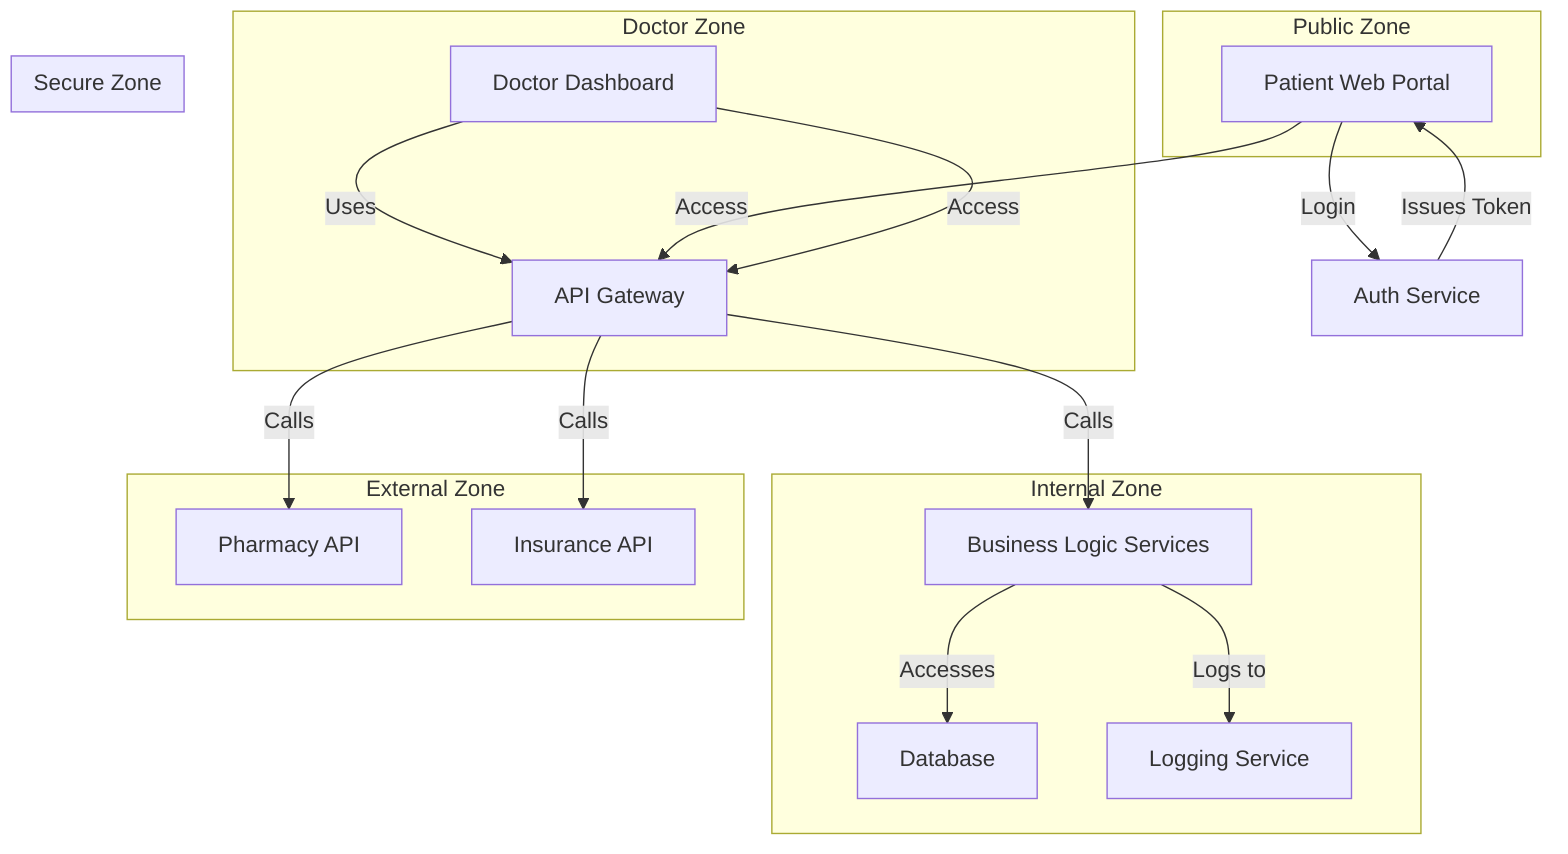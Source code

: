 graph TD
    subgraph Public Zone
        A[Patient Web Portal]
    end

    subgraph Doctor Zone
        B[Doctor Dashboard]
        B -->|Uses| C[API Gateway]
    end

    subgraph Internal Zone
        C -->|Calls| D[Business Logic Services]
        D -->|Accesses| E[Database]
        D -->|Logs to| F[Logging Service]
    end

    subgraph Secure Zone
        E[Database]
        F[Logging Service]
    end

    subgraph External Zone
        G[Pharmacy API]
        H[Insurance API]
    end

    A -->|Login| I[Auth Service]
    I -->|Issues Token| A
    A -->|Access| C
    B -->|Access| C
    C -->|Calls| G
    C -->|Calls| H